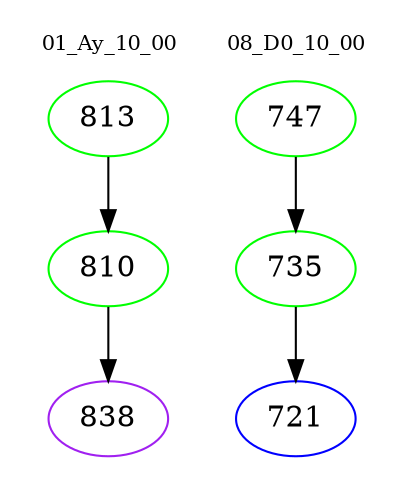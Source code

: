 digraph{
subgraph cluster_0 {
color = white
label = "01_Ay_10_00";
fontsize=10;
T0_813 [label="813", color="green"]
T0_813 -> T0_810 [color="black"]
T0_810 [label="810", color="green"]
T0_810 -> T0_838 [color="black"]
T0_838 [label="838", color="purple"]
}
subgraph cluster_1 {
color = white
label = "08_D0_10_00";
fontsize=10;
T1_747 [label="747", color="green"]
T1_747 -> T1_735 [color="black"]
T1_735 [label="735", color="green"]
T1_735 -> T1_721 [color="black"]
T1_721 [label="721", color="blue"]
}
}
